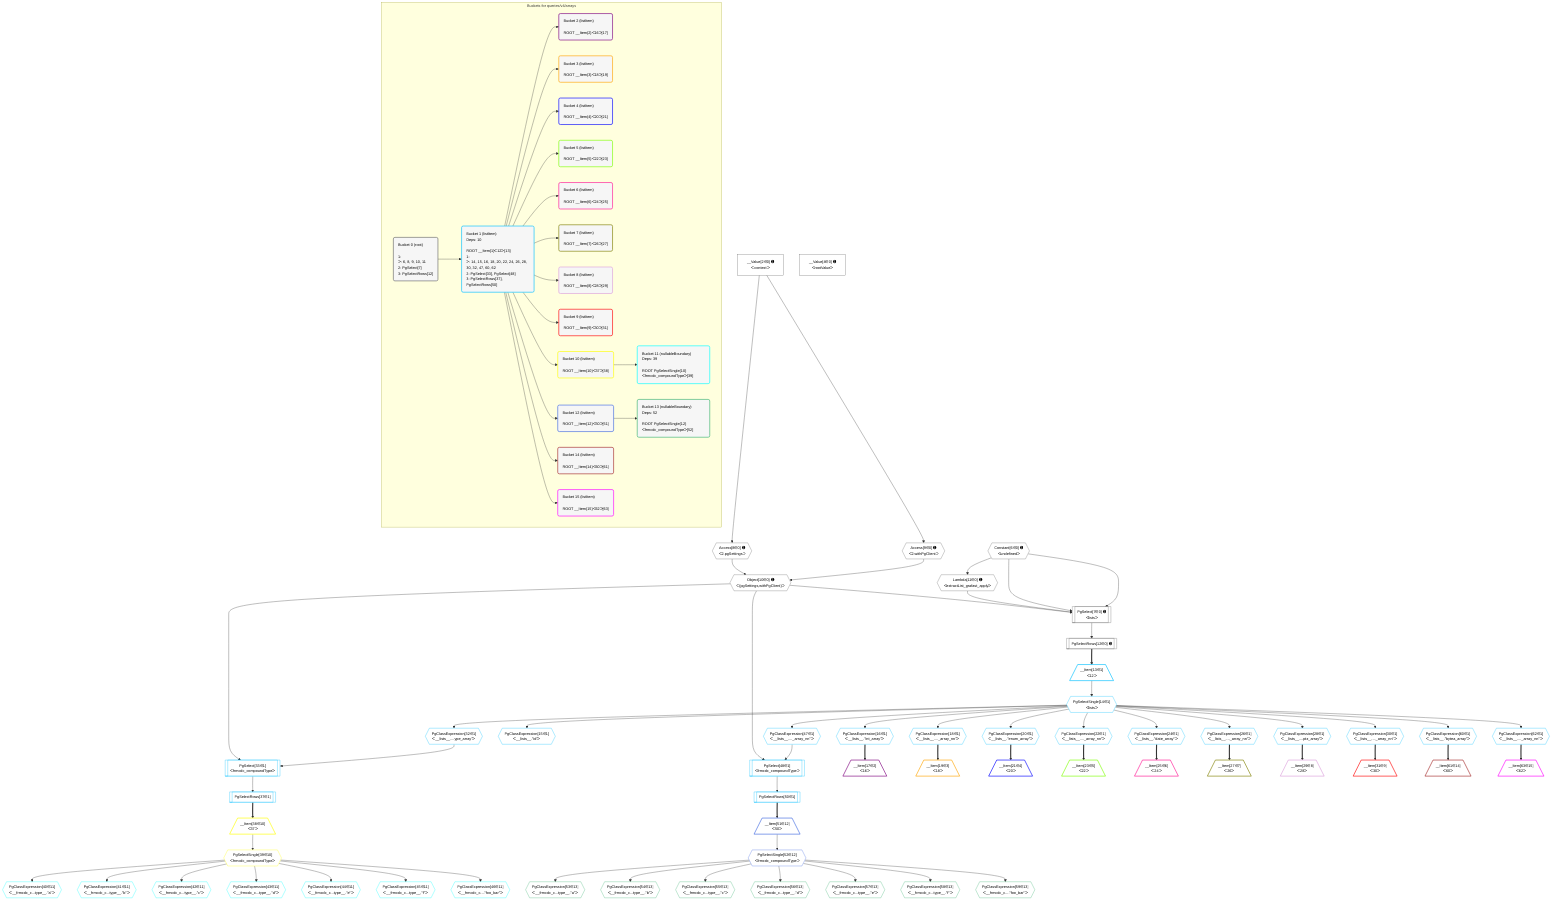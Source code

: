 %%{init: {'themeVariables': { 'fontSize': '12px'}}}%%
graph TD
    classDef path fill:#eee,stroke:#000,color:#000
    classDef plan fill:#fff,stroke-width:1px,color:#000
    classDef itemplan fill:#fff,stroke-width:2px,color:#000
    classDef unbatchedplan fill:#dff,stroke-width:1px,color:#000
    classDef sideeffectplan fill:#fcc,stroke-width:2px,color:#000
    classDef bucket fill:#f6f6f6,color:#000,stroke-width:2px,text-align:left


    %% plan dependencies
    PgSelect7[["PgSelect[7∈0] ➊<br />ᐸlistsᐳ"]]:::plan
    Object10{{"Object[10∈0] ➊<br />ᐸ{pgSettings,withPgClient}ᐳ"}}:::plan
    Lambda11{{"Lambda[11∈0] ➊<br />ᐸextractList_grafast_applyᐳ"}}:::plan
    Constant6{{"Constant[6∈0] ➊<br />ᐸundefinedᐳ"}}:::plan
    Object10 & Lambda11 & Constant6 & Constant6 --> PgSelect7
    Access8{{"Access[8∈0] ➊<br />ᐸ2.pgSettingsᐳ"}}:::plan
    Access9{{"Access[9∈0] ➊<br />ᐸ2.withPgClientᐳ"}}:::plan
    Access8 & Access9 --> Object10
    __Value2["__Value[2∈0] ➊<br />ᐸcontextᐳ"]:::plan
    __Value2 --> Access8
    __Value2 --> Access9
    Constant6 --> Lambda11
    PgSelectRows12[["PgSelectRows[12∈0] ➊"]]:::plan
    PgSelect7 --> PgSelectRows12
    __Value4["__Value[4∈0] ➊<br />ᐸrootValueᐳ"]:::plan
    PgSelect33[["PgSelect[33∈1]<br />ᐸfrmcdc_compoundTypeᐳ"]]:::plan
    PgClassExpression32{{"PgClassExpression[32∈1]<br />ᐸ__lists__....ype_array”ᐳ"}}:::plan
    Object10 & PgClassExpression32 --> PgSelect33
    PgSelect48[["PgSelect[48∈1]<br />ᐸfrmcdc_compoundTypeᐳ"]]:::plan
    PgClassExpression47{{"PgClassExpression[47∈1]<br />ᐸ__lists__...._array_nn”ᐳ"}}:::plan
    Object10 & PgClassExpression47 --> PgSelect48
    __Item13[/"__Item[13∈1]<br />ᐸ12ᐳ"\]:::itemplan
    PgSelectRows12 ==> __Item13
    PgSelectSingle14{{"PgSelectSingle[14∈1]<br />ᐸlistsᐳ"}}:::plan
    __Item13 --> PgSelectSingle14
    PgClassExpression15{{"PgClassExpression[15∈1]<br />ᐸ__lists__.”id”ᐳ"}}:::plan
    PgSelectSingle14 --> PgClassExpression15
    PgClassExpression16{{"PgClassExpression[16∈1]<br />ᐸ__lists__.”int_array”ᐳ"}}:::plan
    PgSelectSingle14 --> PgClassExpression16
    PgClassExpression18{{"PgClassExpression[18∈1]<br />ᐸ__lists__...._array_nn”ᐳ"}}:::plan
    PgSelectSingle14 --> PgClassExpression18
    PgClassExpression20{{"PgClassExpression[20∈1]<br />ᐸ__lists__.”enum_array”ᐳ"}}:::plan
    PgSelectSingle14 --> PgClassExpression20
    PgClassExpression22{{"PgClassExpression[22∈1]<br />ᐸ__lists__...._array_nn”ᐳ"}}:::plan
    PgSelectSingle14 --> PgClassExpression22
    PgClassExpression24{{"PgClassExpression[24∈1]<br />ᐸ__lists__.”date_array”ᐳ"}}:::plan
    PgSelectSingle14 --> PgClassExpression24
    PgClassExpression26{{"PgClassExpression[26∈1]<br />ᐸ__lists__...._array_nn”ᐳ"}}:::plan
    PgSelectSingle14 --> PgClassExpression26
    PgClassExpression28{{"PgClassExpression[28∈1]<br />ᐸ__lists__....ptz_array”ᐳ"}}:::plan
    PgSelectSingle14 --> PgClassExpression28
    PgClassExpression30{{"PgClassExpression[30∈1]<br />ᐸ__lists__...._array_nn”ᐳ"}}:::plan
    PgSelectSingle14 --> PgClassExpression30
    PgSelectSingle14 --> PgClassExpression32
    PgSelectRows37[["PgSelectRows[37∈1]"]]:::plan
    PgSelect33 --> PgSelectRows37
    PgSelectSingle14 --> PgClassExpression47
    PgSelectRows50[["PgSelectRows[50∈1]"]]:::plan
    PgSelect48 --> PgSelectRows50
    PgClassExpression60{{"PgClassExpression[60∈1]<br />ᐸ__lists__.”bytea_array”ᐳ"}}:::plan
    PgSelectSingle14 --> PgClassExpression60
    PgClassExpression62{{"PgClassExpression[62∈1]<br />ᐸ__lists__...._array_nn”ᐳ"}}:::plan
    PgSelectSingle14 --> PgClassExpression62
    __Item17[/"__Item[17∈2]<br />ᐸ16ᐳ"\]:::itemplan
    PgClassExpression16 ==> __Item17
    __Item19[/"__Item[19∈3]<br />ᐸ18ᐳ"\]:::itemplan
    PgClassExpression18 ==> __Item19
    __Item21[/"__Item[21∈4]<br />ᐸ20ᐳ"\]:::itemplan
    PgClassExpression20 ==> __Item21
    __Item23[/"__Item[23∈5]<br />ᐸ22ᐳ"\]:::itemplan
    PgClassExpression22 ==> __Item23
    __Item25[/"__Item[25∈6]<br />ᐸ24ᐳ"\]:::itemplan
    PgClassExpression24 ==> __Item25
    __Item27[/"__Item[27∈7]<br />ᐸ26ᐳ"\]:::itemplan
    PgClassExpression26 ==> __Item27
    __Item29[/"__Item[29∈8]<br />ᐸ28ᐳ"\]:::itemplan
    PgClassExpression28 ==> __Item29
    __Item31[/"__Item[31∈9]<br />ᐸ30ᐳ"\]:::itemplan
    PgClassExpression30 ==> __Item31
    __Item38[/"__Item[38∈10]<br />ᐸ37ᐳ"\]:::itemplan
    PgSelectRows37 ==> __Item38
    PgSelectSingle39{{"PgSelectSingle[39∈10]<br />ᐸfrmcdc_compoundTypeᐳ"}}:::plan
    __Item38 --> PgSelectSingle39
    PgClassExpression40{{"PgClassExpression[40∈11]<br />ᐸ__frmcdc_c...type__.”a”ᐳ"}}:::plan
    PgSelectSingle39 --> PgClassExpression40
    PgClassExpression41{{"PgClassExpression[41∈11]<br />ᐸ__frmcdc_c...type__.”b”ᐳ"}}:::plan
    PgSelectSingle39 --> PgClassExpression41
    PgClassExpression42{{"PgClassExpression[42∈11]<br />ᐸ__frmcdc_c...type__.”c”ᐳ"}}:::plan
    PgSelectSingle39 --> PgClassExpression42
    PgClassExpression43{{"PgClassExpression[43∈11]<br />ᐸ__frmcdc_c...type__.”d”ᐳ"}}:::plan
    PgSelectSingle39 --> PgClassExpression43
    PgClassExpression44{{"PgClassExpression[44∈11]<br />ᐸ__frmcdc_c...type__.”e”ᐳ"}}:::plan
    PgSelectSingle39 --> PgClassExpression44
    PgClassExpression45{{"PgClassExpression[45∈11]<br />ᐸ__frmcdc_c...type__.”f”ᐳ"}}:::plan
    PgSelectSingle39 --> PgClassExpression45
    PgClassExpression46{{"PgClassExpression[46∈11]<br />ᐸ__frmcdc_c....”foo_bar”ᐳ"}}:::plan
    PgSelectSingle39 --> PgClassExpression46
    __Item51[/"__Item[51∈12]<br />ᐸ50ᐳ"\]:::itemplan
    PgSelectRows50 ==> __Item51
    PgSelectSingle52{{"PgSelectSingle[52∈12]<br />ᐸfrmcdc_compoundTypeᐳ"}}:::plan
    __Item51 --> PgSelectSingle52
    PgClassExpression53{{"PgClassExpression[53∈13]<br />ᐸ__frmcdc_c...type__.”a”ᐳ"}}:::plan
    PgSelectSingle52 --> PgClassExpression53
    PgClassExpression54{{"PgClassExpression[54∈13]<br />ᐸ__frmcdc_c...type__.”b”ᐳ"}}:::plan
    PgSelectSingle52 --> PgClassExpression54
    PgClassExpression55{{"PgClassExpression[55∈13]<br />ᐸ__frmcdc_c...type__.”c”ᐳ"}}:::plan
    PgSelectSingle52 --> PgClassExpression55
    PgClassExpression56{{"PgClassExpression[56∈13]<br />ᐸ__frmcdc_c...type__.”d”ᐳ"}}:::plan
    PgSelectSingle52 --> PgClassExpression56
    PgClassExpression57{{"PgClassExpression[57∈13]<br />ᐸ__frmcdc_c...type__.”e”ᐳ"}}:::plan
    PgSelectSingle52 --> PgClassExpression57
    PgClassExpression58{{"PgClassExpression[58∈13]<br />ᐸ__frmcdc_c...type__.”f”ᐳ"}}:::plan
    PgSelectSingle52 --> PgClassExpression58
    PgClassExpression59{{"PgClassExpression[59∈13]<br />ᐸ__frmcdc_c....”foo_bar”ᐳ"}}:::plan
    PgSelectSingle52 --> PgClassExpression59
    __Item61[/"__Item[61∈14]<br />ᐸ60ᐳ"\]:::itemplan
    PgClassExpression60 ==> __Item61
    __Item63[/"__Item[63∈15]<br />ᐸ62ᐳ"\]:::itemplan
    PgClassExpression62 ==> __Item63

    %% define steps

    subgraph "Buckets for queries/v4/arrays"
    Bucket0("Bucket 0 (root)<br /><br />1: <br />ᐳ: 6, 8, 9, 10, 11<br />2: PgSelect[7]<br />3: PgSelectRows[12]"):::bucket
    classDef bucket0 stroke:#696969
    class Bucket0,__Value2,__Value4,Constant6,PgSelect7,Access8,Access9,Object10,Lambda11,PgSelectRows12 bucket0
    Bucket1("Bucket 1 (listItem)<br />Deps: 10<br /><br />ROOT __Item{1}ᐸ12ᐳ[13]<br />1: <br />ᐳ: 14, 15, 16, 18, 20, 22, 24, 26, 28, 30, 32, 47, 60, 62<br />2: PgSelect[33], PgSelect[48]<br />3: PgSelectRows[37], PgSelectRows[50]"):::bucket
    classDef bucket1 stroke:#00bfff
    class Bucket1,__Item13,PgSelectSingle14,PgClassExpression15,PgClassExpression16,PgClassExpression18,PgClassExpression20,PgClassExpression22,PgClassExpression24,PgClassExpression26,PgClassExpression28,PgClassExpression30,PgClassExpression32,PgSelect33,PgSelectRows37,PgClassExpression47,PgSelect48,PgSelectRows50,PgClassExpression60,PgClassExpression62 bucket1
    Bucket2("Bucket 2 (listItem)<br /><br />ROOT __Item{2}ᐸ16ᐳ[17]"):::bucket
    classDef bucket2 stroke:#7f007f
    class Bucket2,__Item17 bucket2
    Bucket3("Bucket 3 (listItem)<br /><br />ROOT __Item{3}ᐸ18ᐳ[19]"):::bucket
    classDef bucket3 stroke:#ffa500
    class Bucket3,__Item19 bucket3
    Bucket4("Bucket 4 (listItem)<br /><br />ROOT __Item{4}ᐸ20ᐳ[21]"):::bucket
    classDef bucket4 stroke:#0000ff
    class Bucket4,__Item21 bucket4
    Bucket5("Bucket 5 (listItem)<br /><br />ROOT __Item{5}ᐸ22ᐳ[23]"):::bucket
    classDef bucket5 stroke:#7fff00
    class Bucket5,__Item23 bucket5
    Bucket6("Bucket 6 (listItem)<br /><br />ROOT __Item{6}ᐸ24ᐳ[25]"):::bucket
    classDef bucket6 stroke:#ff1493
    class Bucket6,__Item25 bucket6
    Bucket7("Bucket 7 (listItem)<br /><br />ROOT __Item{7}ᐸ26ᐳ[27]"):::bucket
    classDef bucket7 stroke:#808000
    class Bucket7,__Item27 bucket7
    Bucket8("Bucket 8 (listItem)<br /><br />ROOT __Item{8}ᐸ28ᐳ[29]"):::bucket
    classDef bucket8 stroke:#dda0dd
    class Bucket8,__Item29 bucket8
    Bucket9("Bucket 9 (listItem)<br /><br />ROOT __Item{9}ᐸ30ᐳ[31]"):::bucket
    classDef bucket9 stroke:#ff0000
    class Bucket9,__Item31 bucket9
    Bucket10("Bucket 10 (listItem)<br /><br />ROOT __Item{10}ᐸ37ᐳ[38]"):::bucket
    classDef bucket10 stroke:#ffff00
    class Bucket10,__Item38,PgSelectSingle39 bucket10
    Bucket11("Bucket 11 (nullableBoundary)<br />Deps: 39<br /><br />ROOT PgSelectSingle{10}ᐸfrmcdc_compoundTypeᐳ[39]"):::bucket
    classDef bucket11 stroke:#00ffff
    class Bucket11,PgClassExpression40,PgClassExpression41,PgClassExpression42,PgClassExpression43,PgClassExpression44,PgClassExpression45,PgClassExpression46 bucket11
    Bucket12("Bucket 12 (listItem)<br /><br />ROOT __Item{12}ᐸ50ᐳ[51]"):::bucket
    classDef bucket12 stroke:#4169e1
    class Bucket12,__Item51,PgSelectSingle52 bucket12
    Bucket13("Bucket 13 (nullableBoundary)<br />Deps: 52<br /><br />ROOT PgSelectSingle{12}ᐸfrmcdc_compoundTypeᐳ[52]"):::bucket
    classDef bucket13 stroke:#3cb371
    class Bucket13,PgClassExpression53,PgClassExpression54,PgClassExpression55,PgClassExpression56,PgClassExpression57,PgClassExpression58,PgClassExpression59 bucket13
    Bucket14("Bucket 14 (listItem)<br /><br />ROOT __Item{14}ᐸ60ᐳ[61]"):::bucket
    classDef bucket14 stroke:#a52a2a
    class Bucket14,__Item61 bucket14
    Bucket15("Bucket 15 (listItem)<br /><br />ROOT __Item{15}ᐸ62ᐳ[63]"):::bucket
    classDef bucket15 stroke:#ff00ff
    class Bucket15,__Item63 bucket15
    Bucket0 --> Bucket1
    Bucket1 --> Bucket2 & Bucket3 & Bucket4 & Bucket5 & Bucket6 & Bucket7 & Bucket8 & Bucket9 & Bucket10 & Bucket12 & Bucket14 & Bucket15
    Bucket10 --> Bucket11
    Bucket12 --> Bucket13
    end